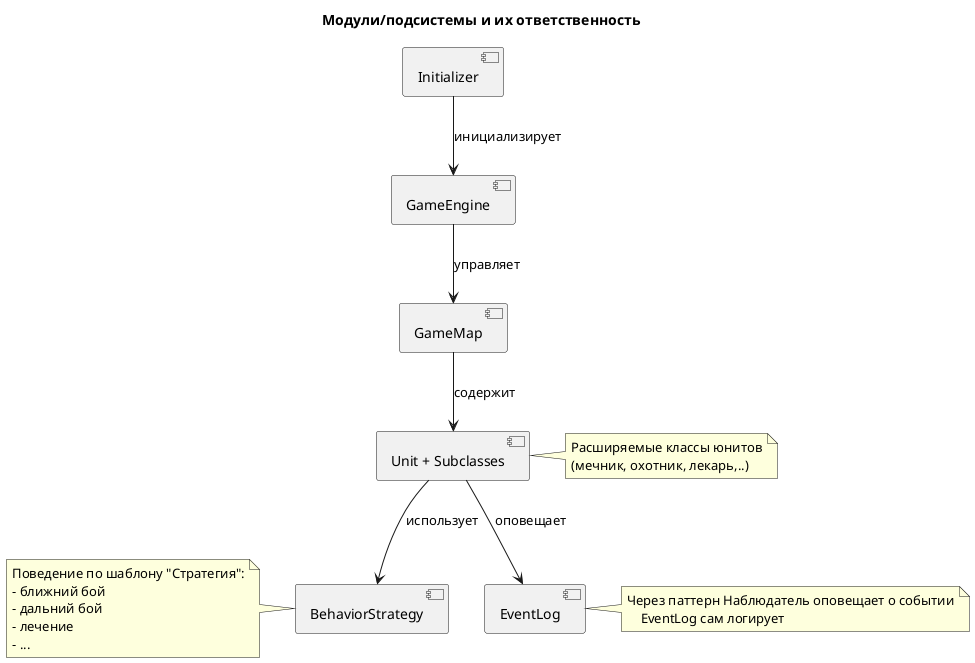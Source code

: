 @startuml components
title Модули/подсистемы и их ответственность

component "Initializer" as Initializer
component "GameMap" as Map
component "GameEngine" as Engine
component "Unit + Subclasses" as Units
component "BehaviorStrategy" as AI
component "EventLog" as Log

Initializer --> Engine : инициализирует
Engine --> Map : управляет
Map --> Units : содержит
Units --> AI : использует
Units --> Log : оповещает

note right of Units
  Расширяемые классы юнитов
  (мечник, охотник, лекарь,..)
end note

note left of AI
  Поведение по шаблону "Стратегия":
  - ближний бой
  - дальний бой
  - лечение
  - ...
end note

note right of Log
  Через паттерн Наблюдатель оповещает о событии
      EventLog сам логирует
end note

@enduml
